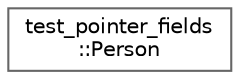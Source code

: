 digraph "类继承关系图"
{
 // LATEX_PDF_SIZE
  bgcolor="transparent";
  edge [fontname=Helvetica,fontsize=10,labelfontname=Helvetica,labelfontsize=10];
  node [fontname=Helvetica,fontsize=10,shape=box,height=0.2,width=0.4];
  rankdir="LR";
  Node0 [id="Node000000",label="test_pointer_fields\l::Person",height=0.2,width=0.4,color="grey40", fillcolor="white", style="filled",URL="$structtest__pointer__fields_1_1_person.html",tooltip=" "];
}
